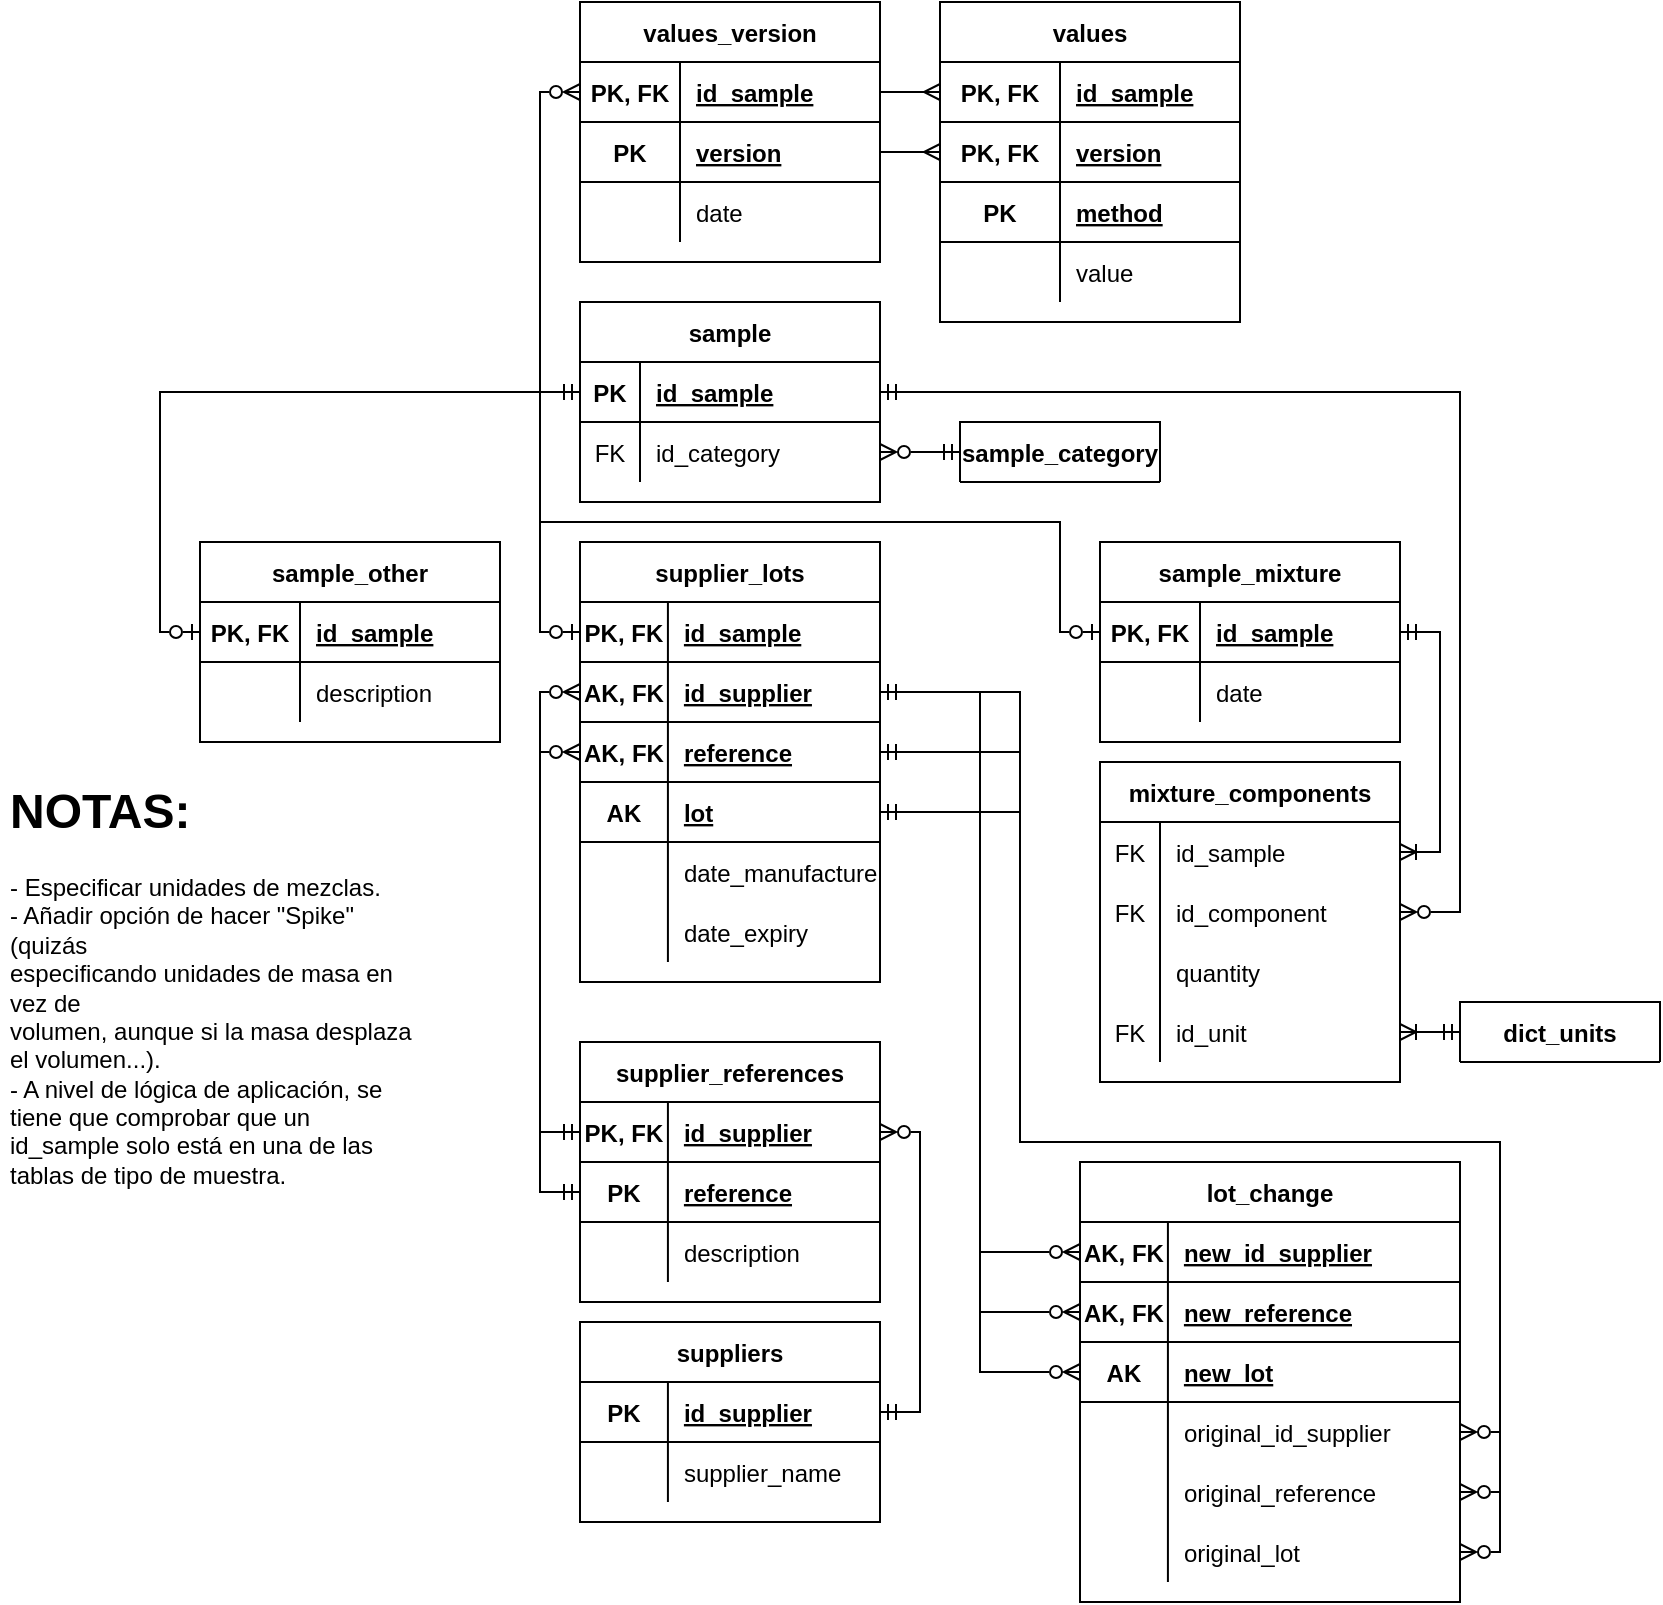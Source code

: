 <mxfile version="23.1.5" type="device">
  <diagram id="R2lEEEUBdFMjLlhIrx00" name="Page-1">
    <mxGraphModel dx="1434" dy="-362" grid="1" gridSize="10" guides="1" tooltips="1" connect="1" arrows="1" fold="1" page="1" pageScale="1" pageWidth="850" pageHeight="1100" math="0" shadow="0" extFonts="Permanent Marker^https://fonts.googleapis.com/css?family=Permanent+Marker">
      <root>
        <mxCell id="0" />
        <mxCell id="1" parent="0" />
        <mxCell id="YaKXgpYSfWObcAHLedQ9-287" value="sample" style="shape=table;startSize=30;container=1;collapsible=1;childLayout=tableLayout;fixedRows=1;rowLines=0;fontStyle=1;align=center;resizeLast=1;" parent="1" vertex="1">
          <mxGeometry x="310" y="1290" width="150" height="100" as="geometry" />
        </mxCell>
        <mxCell id="YaKXgpYSfWObcAHLedQ9-288" style="shape=partialRectangle;collapsible=0;dropTarget=0;pointerEvents=0;fillColor=none;points=[[0,0.5],[1,0.5]];portConstraint=eastwest;top=0;left=0;right=0;bottom=1;" parent="YaKXgpYSfWObcAHLedQ9-287" vertex="1">
          <mxGeometry y="30" width="150" height="30" as="geometry" />
        </mxCell>
        <mxCell id="YaKXgpYSfWObcAHLedQ9-289" value="PK" style="shape=partialRectangle;overflow=hidden;connectable=0;fillColor=none;top=0;left=0;bottom=0;right=0;fontStyle=1;" parent="YaKXgpYSfWObcAHLedQ9-288" vertex="1">
          <mxGeometry width="30" height="30" as="geometry">
            <mxRectangle width="30" height="30" as="alternateBounds" />
          </mxGeometry>
        </mxCell>
        <mxCell id="YaKXgpYSfWObcAHLedQ9-290" value="id_sample" style="shape=partialRectangle;overflow=hidden;connectable=0;fillColor=none;top=0;left=0;bottom=0;right=0;align=left;spacingLeft=6;fontStyle=5;" parent="YaKXgpYSfWObcAHLedQ9-288" vertex="1">
          <mxGeometry x="30" width="120" height="30" as="geometry">
            <mxRectangle width="120" height="30" as="alternateBounds" />
          </mxGeometry>
        </mxCell>
        <mxCell id="YaKXgpYSfWObcAHLedQ9-291" style="shape=partialRectangle;collapsible=0;dropTarget=0;pointerEvents=0;fillColor=none;points=[[0,0.5],[1,0.5]];portConstraint=eastwest;top=0;left=0;right=0;bottom=0;" parent="YaKXgpYSfWObcAHLedQ9-287" vertex="1">
          <mxGeometry y="60" width="150" height="30" as="geometry" />
        </mxCell>
        <mxCell id="YaKXgpYSfWObcAHLedQ9-292" value="FK" style="shape=partialRectangle;overflow=hidden;connectable=0;fillColor=none;top=0;left=0;bottom=0;right=0;" parent="YaKXgpYSfWObcAHLedQ9-291" vertex="1">
          <mxGeometry width="30" height="30" as="geometry">
            <mxRectangle width="30" height="30" as="alternateBounds" />
          </mxGeometry>
        </mxCell>
        <mxCell id="YaKXgpYSfWObcAHLedQ9-293" value="id_category" style="shape=partialRectangle;overflow=hidden;connectable=0;fillColor=none;top=0;left=0;bottom=0;right=0;align=left;spacingLeft=6;" parent="YaKXgpYSfWObcAHLedQ9-291" vertex="1">
          <mxGeometry x="30" width="120" height="30" as="geometry">
            <mxRectangle width="120" height="30" as="alternateBounds" />
          </mxGeometry>
        </mxCell>
        <mxCell id="YaKXgpYSfWObcAHLedQ9-294" value="supplier_lots" style="shape=table;startSize=30;container=1;collapsible=1;childLayout=tableLayout;fixedRows=1;rowLines=0;fontStyle=1;align=center;resizeLast=1;" parent="1" vertex="1">
          <mxGeometry x="310" y="1410" width="150" height="220" as="geometry" />
        </mxCell>
        <mxCell id="YaKXgpYSfWObcAHLedQ9-310" style="shape=partialRectangle;collapsible=0;dropTarget=0;pointerEvents=0;fillColor=none;points=[[0,0.5],[1,0.5]];portConstraint=eastwest;top=0;left=0;right=0;bottom=1;" parent="YaKXgpYSfWObcAHLedQ9-294" vertex="1">
          <mxGeometry y="30" width="150" height="30" as="geometry" />
        </mxCell>
        <mxCell id="YaKXgpYSfWObcAHLedQ9-311" value="PK, FK" style="shape=partialRectangle;overflow=hidden;connectable=0;fillColor=none;top=0;left=0;bottom=0;right=0;fontStyle=1;" parent="YaKXgpYSfWObcAHLedQ9-310" vertex="1">
          <mxGeometry width="43.958" height="30" as="geometry">
            <mxRectangle width="43.958" height="30" as="alternateBounds" />
          </mxGeometry>
        </mxCell>
        <mxCell id="YaKXgpYSfWObcAHLedQ9-312" value="id_sample" style="shape=partialRectangle;overflow=hidden;connectable=0;fillColor=none;top=0;left=0;bottom=0;right=0;align=left;spacingLeft=6;fontStyle=5;" parent="YaKXgpYSfWObcAHLedQ9-310" vertex="1">
          <mxGeometry x="43.958" width="106.042" height="30" as="geometry">
            <mxRectangle width="106.042" height="30" as="alternateBounds" />
          </mxGeometry>
        </mxCell>
        <mxCell id="YaKXgpYSfWObcAHLedQ9-295" style="shape=partialRectangle;collapsible=0;dropTarget=0;pointerEvents=0;fillColor=none;points=[[0,0.5],[1,0.5]];portConstraint=eastwest;top=0;left=0;right=0;bottom=1;" parent="YaKXgpYSfWObcAHLedQ9-294" vertex="1">
          <mxGeometry y="60" width="150" height="30" as="geometry" />
        </mxCell>
        <mxCell id="YaKXgpYSfWObcAHLedQ9-296" value="AK, FK" style="shape=partialRectangle;overflow=hidden;connectable=0;fillColor=none;top=0;left=0;bottom=0;right=0;fontStyle=1;" parent="YaKXgpYSfWObcAHLedQ9-295" vertex="1">
          <mxGeometry width="43.958" height="30" as="geometry">
            <mxRectangle width="43.958" height="30" as="alternateBounds" />
          </mxGeometry>
        </mxCell>
        <mxCell id="YaKXgpYSfWObcAHLedQ9-297" value="id_supplier" style="shape=partialRectangle;overflow=hidden;connectable=0;fillColor=none;top=0;left=0;bottom=0;right=0;align=left;spacingLeft=6;fontStyle=5;" parent="YaKXgpYSfWObcAHLedQ9-295" vertex="1">
          <mxGeometry x="43.958" width="106.042" height="30" as="geometry">
            <mxRectangle width="106.042" height="30" as="alternateBounds" />
          </mxGeometry>
        </mxCell>
        <mxCell id="YaKXgpYSfWObcAHLedQ9-298" value="" style="shape=partialRectangle;collapsible=0;dropTarget=0;pointerEvents=0;fillColor=none;points=[[0,0.5],[1,0.5]];portConstraint=eastwest;top=0;left=0;right=0;bottom=1;" parent="YaKXgpYSfWObcAHLedQ9-294" vertex="1">
          <mxGeometry y="90" width="150" height="30" as="geometry" />
        </mxCell>
        <mxCell id="YaKXgpYSfWObcAHLedQ9-299" value="AK, FK" style="shape=partialRectangle;overflow=hidden;connectable=0;fillColor=none;top=0;left=0;bottom=0;right=0;fontStyle=1;" parent="YaKXgpYSfWObcAHLedQ9-298" vertex="1">
          <mxGeometry width="43.958" height="30" as="geometry">
            <mxRectangle width="43.958" height="30" as="alternateBounds" />
          </mxGeometry>
        </mxCell>
        <mxCell id="YaKXgpYSfWObcAHLedQ9-300" value="reference" style="shape=partialRectangle;overflow=hidden;connectable=0;fillColor=none;top=0;left=0;bottom=0;right=0;align=left;spacingLeft=6;fontStyle=5;" parent="YaKXgpYSfWObcAHLedQ9-298" vertex="1">
          <mxGeometry x="43.958" width="106.042" height="30" as="geometry">
            <mxRectangle width="106.042" height="30" as="alternateBounds" />
          </mxGeometry>
        </mxCell>
        <mxCell id="YaKXgpYSfWObcAHLedQ9-301" style="shape=partialRectangle;collapsible=0;dropTarget=0;pointerEvents=0;fillColor=none;points=[[0,0.5],[1,0.5]];portConstraint=eastwest;top=0;left=0;right=0;bottom=1;" parent="YaKXgpYSfWObcAHLedQ9-294" vertex="1">
          <mxGeometry y="120" width="150" height="30" as="geometry" />
        </mxCell>
        <mxCell id="YaKXgpYSfWObcAHLedQ9-302" value="AK" style="shape=partialRectangle;overflow=hidden;connectable=0;fillColor=none;top=0;left=0;bottom=0;right=0;fontStyle=1;" parent="YaKXgpYSfWObcAHLedQ9-301" vertex="1">
          <mxGeometry width="43.958" height="30" as="geometry">
            <mxRectangle width="43.958" height="30" as="alternateBounds" />
          </mxGeometry>
        </mxCell>
        <mxCell id="YaKXgpYSfWObcAHLedQ9-303" value="lot" style="shape=partialRectangle;overflow=hidden;connectable=0;fillColor=none;top=0;left=0;bottom=0;right=0;align=left;spacingLeft=6;fontStyle=5;" parent="YaKXgpYSfWObcAHLedQ9-301" vertex="1">
          <mxGeometry x="43.958" width="106.042" height="30" as="geometry">
            <mxRectangle width="106.042" height="30" as="alternateBounds" />
          </mxGeometry>
        </mxCell>
        <mxCell id="YaKXgpYSfWObcAHLedQ9-304" value="" style="shape=partialRectangle;collapsible=0;dropTarget=0;pointerEvents=0;fillColor=none;points=[[0,0.5],[1,0.5]];portConstraint=eastwest;top=0;left=0;right=0;bottom=0;" parent="YaKXgpYSfWObcAHLedQ9-294" vertex="1">
          <mxGeometry y="150" width="150" height="30" as="geometry" />
        </mxCell>
        <mxCell id="YaKXgpYSfWObcAHLedQ9-305" value="" style="shape=partialRectangle;overflow=hidden;connectable=0;fillColor=none;top=0;left=0;bottom=0;right=0;" parent="YaKXgpYSfWObcAHLedQ9-304" vertex="1">
          <mxGeometry width="43.958" height="30" as="geometry">
            <mxRectangle width="43.958" height="30" as="alternateBounds" />
          </mxGeometry>
        </mxCell>
        <mxCell id="YaKXgpYSfWObcAHLedQ9-306" value="date_manufacture" style="shape=partialRectangle;overflow=hidden;connectable=0;fillColor=none;top=0;left=0;bottom=0;right=0;align=left;spacingLeft=6;" parent="YaKXgpYSfWObcAHLedQ9-304" vertex="1">
          <mxGeometry x="43.958" width="106.042" height="30" as="geometry">
            <mxRectangle width="106.042" height="30" as="alternateBounds" />
          </mxGeometry>
        </mxCell>
        <mxCell id="YaKXgpYSfWObcAHLedQ9-307" style="shape=partialRectangle;collapsible=0;dropTarget=0;pointerEvents=0;fillColor=none;points=[[0,0.5],[1,0.5]];portConstraint=eastwest;top=0;left=0;right=0;bottom=0;" parent="YaKXgpYSfWObcAHLedQ9-294" vertex="1">
          <mxGeometry y="180" width="150" height="30" as="geometry" />
        </mxCell>
        <mxCell id="YaKXgpYSfWObcAHLedQ9-308" style="shape=partialRectangle;overflow=hidden;connectable=0;fillColor=none;top=0;left=0;bottom=0;right=0;" parent="YaKXgpYSfWObcAHLedQ9-307" vertex="1">
          <mxGeometry width="43.958" height="30" as="geometry">
            <mxRectangle width="43.958" height="30" as="alternateBounds" />
          </mxGeometry>
        </mxCell>
        <mxCell id="YaKXgpYSfWObcAHLedQ9-309" value="date_expiry" style="shape=partialRectangle;overflow=hidden;connectable=0;fillColor=none;top=0;left=0;bottom=0;right=0;align=left;spacingLeft=6;" parent="YaKXgpYSfWObcAHLedQ9-307" vertex="1">
          <mxGeometry x="43.958" width="106.042" height="30" as="geometry">
            <mxRectangle width="106.042" height="30" as="alternateBounds" />
          </mxGeometry>
        </mxCell>
        <mxCell id="YaKXgpYSfWObcAHLedQ9-313" style="edgeStyle=orthogonalEdgeStyle;rounded=0;orthogonalLoop=1;jettySize=auto;html=1;exitX=0;exitY=0.5;exitDx=0;exitDy=0;entryX=0;entryY=0.5;entryDx=0;entryDy=0;endArrow=ERzeroToOne;endFill=0;startArrow=ERmandOne;startFill=0;" parent="1" source="YaKXgpYSfWObcAHLedQ9-288" target="YaKXgpYSfWObcAHLedQ9-310" edge="1">
          <mxGeometry relative="1" as="geometry" />
        </mxCell>
        <mxCell id="YaKXgpYSfWObcAHLedQ9-314" value="sample_mixture" style="shape=table;startSize=30;container=1;collapsible=1;childLayout=tableLayout;fixedRows=1;rowLines=0;fontStyle=1;align=center;resizeLast=1;" parent="1" vertex="1">
          <mxGeometry x="570" y="1410" width="150" height="100" as="geometry" />
        </mxCell>
        <mxCell id="YaKXgpYSfWObcAHLedQ9-315" style="shape=partialRectangle;collapsible=0;dropTarget=0;pointerEvents=0;fillColor=none;points=[[0,0.5],[1,0.5]];portConstraint=eastwest;top=0;left=0;right=0;bottom=1;" parent="YaKXgpYSfWObcAHLedQ9-314" vertex="1">
          <mxGeometry y="30" width="150" height="30" as="geometry" />
        </mxCell>
        <mxCell id="YaKXgpYSfWObcAHLedQ9-316" value="PK, FK" style="shape=partialRectangle;overflow=hidden;connectable=0;fillColor=none;top=0;left=0;bottom=0;right=0;fontStyle=1;" parent="YaKXgpYSfWObcAHLedQ9-315" vertex="1">
          <mxGeometry width="50" height="30" as="geometry">
            <mxRectangle width="50" height="30" as="alternateBounds" />
          </mxGeometry>
        </mxCell>
        <mxCell id="YaKXgpYSfWObcAHLedQ9-317" value="id_sample" style="shape=partialRectangle;overflow=hidden;connectable=0;fillColor=none;top=0;left=0;bottom=0;right=0;align=left;spacingLeft=6;fontStyle=5;" parent="YaKXgpYSfWObcAHLedQ9-315" vertex="1">
          <mxGeometry x="50" width="100" height="30" as="geometry">
            <mxRectangle width="100" height="30" as="alternateBounds" />
          </mxGeometry>
        </mxCell>
        <mxCell id="YaKXgpYSfWObcAHLedQ9-318" style="shape=partialRectangle;collapsible=0;dropTarget=0;pointerEvents=0;fillColor=none;points=[[0,0.5],[1,0.5]];portConstraint=eastwest;top=0;left=0;right=0;bottom=0;" parent="YaKXgpYSfWObcAHLedQ9-314" vertex="1">
          <mxGeometry y="60" width="150" height="30" as="geometry" />
        </mxCell>
        <mxCell id="YaKXgpYSfWObcAHLedQ9-319" style="shape=partialRectangle;overflow=hidden;connectable=0;fillColor=none;top=0;left=0;bottom=0;right=0;" parent="YaKXgpYSfWObcAHLedQ9-318" vertex="1">
          <mxGeometry width="50" height="30" as="geometry">
            <mxRectangle width="50" height="30" as="alternateBounds" />
          </mxGeometry>
        </mxCell>
        <mxCell id="YaKXgpYSfWObcAHLedQ9-320" value="date" style="shape=partialRectangle;overflow=hidden;connectable=0;fillColor=none;top=0;left=0;bottom=0;right=0;align=left;spacingLeft=6;" parent="YaKXgpYSfWObcAHLedQ9-318" vertex="1">
          <mxGeometry x="50" width="100" height="30" as="geometry">
            <mxRectangle width="100" height="30" as="alternateBounds" />
          </mxGeometry>
        </mxCell>
        <mxCell id="YaKXgpYSfWObcAHLedQ9-321" style="edgeStyle=orthogonalEdgeStyle;rounded=0;orthogonalLoop=1;jettySize=auto;html=1;exitX=0;exitY=0.5;exitDx=0;exitDy=0;entryX=0;entryY=0.5;entryDx=0;entryDy=0;endArrow=ERzeroToOne;endFill=0;startArrow=ERmandOne;startFill=0;" parent="1" source="YaKXgpYSfWObcAHLedQ9-288" target="YaKXgpYSfWObcAHLedQ9-315" edge="1">
          <mxGeometry relative="1" as="geometry">
            <mxPoint x="320" y="1345" as="sourcePoint" />
            <mxPoint x="320" y="1505" as="targetPoint" />
            <Array as="points">
              <mxPoint x="290" y="1335" />
              <mxPoint x="290" y="1400" />
              <mxPoint x="550" y="1400" />
              <mxPoint x="550" y="1455" />
            </Array>
          </mxGeometry>
        </mxCell>
        <mxCell id="YaKXgpYSfWObcAHLedQ9-322" value="mixture_components" style="shape=table;startSize=30;container=1;collapsible=1;childLayout=tableLayout;fixedRows=1;rowLines=0;fontStyle=1;align=center;resizeLast=1;" parent="1" vertex="1">
          <mxGeometry x="570" y="1520" width="150" height="160" as="geometry" />
        </mxCell>
        <mxCell id="YaKXgpYSfWObcAHLedQ9-329" style="shape=partialRectangle;collapsible=0;dropTarget=0;pointerEvents=0;fillColor=none;points=[[0,0.5],[1,0.5]];portConstraint=eastwest;top=0;left=0;right=0;bottom=0;" parent="YaKXgpYSfWObcAHLedQ9-322" vertex="1">
          <mxGeometry y="30" width="150" height="30" as="geometry" />
        </mxCell>
        <mxCell id="YaKXgpYSfWObcAHLedQ9-330" value="FK" style="shape=partialRectangle;overflow=hidden;connectable=0;fillColor=none;top=0;left=0;bottom=0;right=0;" parent="YaKXgpYSfWObcAHLedQ9-329" vertex="1">
          <mxGeometry width="30" height="30" as="geometry">
            <mxRectangle width="30" height="30" as="alternateBounds" />
          </mxGeometry>
        </mxCell>
        <mxCell id="YaKXgpYSfWObcAHLedQ9-331" value="id_sample" style="shape=partialRectangle;overflow=hidden;connectable=0;fillColor=none;top=0;left=0;bottom=0;right=0;align=left;spacingLeft=6;" parent="YaKXgpYSfWObcAHLedQ9-329" vertex="1">
          <mxGeometry x="30" width="120" height="30" as="geometry">
            <mxRectangle width="120" height="30" as="alternateBounds" />
          </mxGeometry>
        </mxCell>
        <mxCell id="YaKXgpYSfWObcAHLedQ9-326" style="shape=partialRectangle;collapsible=0;dropTarget=0;pointerEvents=0;fillColor=none;points=[[0,0.5],[1,0.5]];portConstraint=eastwest;top=0;left=0;right=0;bottom=0;" parent="YaKXgpYSfWObcAHLedQ9-322" vertex="1">
          <mxGeometry y="60" width="150" height="30" as="geometry" />
        </mxCell>
        <mxCell id="YaKXgpYSfWObcAHLedQ9-327" value="FK" style="shape=partialRectangle;overflow=hidden;connectable=0;fillColor=none;top=0;left=0;bottom=0;right=0;" parent="YaKXgpYSfWObcAHLedQ9-326" vertex="1">
          <mxGeometry width="30" height="30" as="geometry">
            <mxRectangle width="30" height="30" as="alternateBounds" />
          </mxGeometry>
        </mxCell>
        <mxCell id="YaKXgpYSfWObcAHLedQ9-328" value="id_component" style="shape=partialRectangle;overflow=hidden;connectable=0;fillColor=none;top=0;left=0;bottom=0;right=0;align=left;spacingLeft=6;" parent="YaKXgpYSfWObcAHLedQ9-326" vertex="1">
          <mxGeometry x="30" width="120" height="30" as="geometry">
            <mxRectangle width="120" height="30" as="alternateBounds" />
          </mxGeometry>
        </mxCell>
        <mxCell id="YaKXgpYSfWObcAHLedQ9-336" style="shape=partialRectangle;collapsible=0;dropTarget=0;pointerEvents=0;fillColor=none;points=[[0,0.5],[1,0.5]];portConstraint=eastwest;top=0;left=0;right=0;bottom=0;" parent="YaKXgpYSfWObcAHLedQ9-322" vertex="1">
          <mxGeometry y="90" width="150" height="30" as="geometry" />
        </mxCell>
        <mxCell id="YaKXgpYSfWObcAHLedQ9-337" style="shape=partialRectangle;overflow=hidden;connectable=0;fillColor=none;top=0;left=0;bottom=0;right=0;" parent="YaKXgpYSfWObcAHLedQ9-336" vertex="1">
          <mxGeometry width="30" height="30" as="geometry">
            <mxRectangle width="30" height="30" as="alternateBounds" />
          </mxGeometry>
        </mxCell>
        <mxCell id="YaKXgpYSfWObcAHLedQ9-338" value="quantity" style="shape=partialRectangle;overflow=hidden;connectable=0;fillColor=none;top=0;left=0;bottom=0;right=0;align=left;spacingLeft=6;" parent="YaKXgpYSfWObcAHLedQ9-336" vertex="1">
          <mxGeometry x="30" width="120" height="30" as="geometry">
            <mxRectangle width="120" height="30" as="alternateBounds" />
          </mxGeometry>
        </mxCell>
        <mxCell id="OQtxZ8kjXkehAy-goMJj-4" style="shape=partialRectangle;collapsible=0;dropTarget=0;pointerEvents=0;fillColor=none;points=[[0,0.5],[1,0.5]];portConstraint=eastwest;top=0;left=0;right=0;bottom=0;" parent="YaKXgpYSfWObcAHLedQ9-322" vertex="1">
          <mxGeometry y="120" width="150" height="30" as="geometry" />
        </mxCell>
        <mxCell id="OQtxZ8kjXkehAy-goMJj-5" value="FK" style="shape=partialRectangle;overflow=hidden;connectable=0;fillColor=none;top=0;left=0;bottom=0;right=0;" parent="OQtxZ8kjXkehAy-goMJj-4" vertex="1">
          <mxGeometry width="30" height="30" as="geometry">
            <mxRectangle width="30" height="30" as="alternateBounds" />
          </mxGeometry>
        </mxCell>
        <mxCell id="OQtxZ8kjXkehAy-goMJj-6" value="id_unit" style="shape=partialRectangle;overflow=hidden;connectable=0;fillColor=none;top=0;left=0;bottom=0;right=0;align=left;spacingLeft=6;" parent="OQtxZ8kjXkehAy-goMJj-4" vertex="1">
          <mxGeometry x="30" width="120" height="30" as="geometry">
            <mxRectangle width="120" height="30" as="alternateBounds" />
          </mxGeometry>
        </mxCell>
        <mxCell id="YaKXgpYSfWObcAHLedQ9-333" style="edgeStyle=orthogonalEdgeStyle;rounded=0;orthogonalLoop=1;jettySize=auto;html=1;exitX=1;exitY=0.5;exitDx=0;exitDy=0;entryX=0;entryY=0.5;entryDx=0;entryDy=0;" parent="1" source="YaKXgpYSfWObcAHLedQ9-315" edge="1">
          <mxGeometry relative="1" as="geometry" />
        </mxCell>
        <mxCell id="YaKXgpYSfWObcAHLedQ9-334" style="edgeStyle=orthogonalEdgeStyle;rounded=0;orthogonalLoop=1;jettySize=auto;html=1;exitX=1;exitY=0.5;exitDx=0;exitDy=0;endArrow=ERoneToMany;endFill=0;startArrow=ERmandOne;startFill=0;" parent="1" source="YaKXgpYSfWObcAHLedQ9-315" target="YaKXgpYSfWObcAHLedQ9-329" edge="1">
          <mxGeometry relative="1" as="geometry" />
        </mxCell>
        <mxCell id="YaKXgpYSfWObcAHLedQ9-335" style="edgeStyle=orthogonalEdgeStyle;rounded=0;orthogonalLoop=1;jettySize=auto;html=1;exitX=1;exitY=0.5;exitDx=0;exitDy=0;endArrow=ERzeroToMany;endFill=0;startArrow=ERmandOne;startFill=0;entryX=1;entryY=0.5;entryDx=0;entryDy=0;" parent="1" source="YaKXgpYSfWObcAHLedQ9-288" target="YaKXgpYSfWObcAHLedQ9-326" edge="1">
          <mxGeometry relative="1" as="geometry">
            <Array as="points">
              <mxPoint x="750" y="1335" />
              <mxPoint x="750" y="1595" />
            </Array>
            <mxPoint x="750" y="1630" as="targetPoint" />
          </mxGeometry>
        </mxCell>
        <mxCell id="YaKXgpYSfWObcAHLedQ9-339" value="sample_other" style="shape=table;startSize=30;container=1;collapsible=1;childLayout=tableLayout;fixedRows=1;rowLines=0;fontStyle=1;align=center;resizeLast=1;" parent="1" vertex="1">
          <mxGeometry x="120" y="1410" width="150" height="100" as="geometry" />
        </mxCell>
        <mxCell id="YaKXgpYSfWObcAHLedQ9-340" style="shape=partialRectangle;collapsible=0;dropTarget=0;pointerEvents=0;fillColor=none;points=[[0,0.5],[1,0.5]];portConstraint=eastwest;top=0;left=0;right=0;bottom=1;" parent="YaKXgpYSfWObcAHLedQ9-339" vertex="1">
          <mxGeometry y="30" width="150" height="30" as="geometry" />
        </mxCell>
        <mxCell id="YaKXgpYSfWObcAHLedQ9-341" value="PK, FK" style="shape=partialRectangle;overflow=hidden;connectable=0;fillColor=none;top=0;left=0;bottom=0;right=0;fontStyle=1;" parent="YaKXgpYSfWObcAHLedQ9-340" vertex="1">
          <mxGeometry width="50" height="30" as="geometry">
            <mxRectangle width="50" height="30" as="alternateBounds" />
          </mxGeometry>
        </mxCell>
        <mxCell id="YaKXgpYSfWObcAHLedQ9-342" value="id_sample" style="shape=partialRectangle;overflow=hidden;connectable=0;fillColor=none;top=0;left=0;bottom=0;right=0;align=left;spacingLeft=6;fontStyle=5;" parent="YaKXgpYSfWObcAHLedQ9-340" vertex="1">
          <mxGeometry x="50" width="100" height="30" as="geometry">
            <mxRectangle width="100" height="30" as="alternateBounds" />
          </mxGeometry>
        </mxCell>
        <mxCell id="YaKXgpYSfWObcAHLedQ9-343" style="shape=partialRectangle;collapsible=0;dropTarget=0;pointerEvents=0;fillColor=none;points=[[0,0.5],[1,0.5]];portConstraint=eastwest;top=0;left=0;right=0;bottom=0;" parent="YaKXgpYSfWObcAHLedQ9-339" vertex="1">
          <mxGeometry y="60" width="150" height="30" as="geometry" />
        </mxCell>
        <mxCell id="YaKXgpYSfWObcAHLedQ9-344" style="shape=partialRectangle;overflow=hidden;connectable=0;fillColor=none;top=0;left=0;bottom=0;right=0;" parent="YaKXgpYSfWObcAHLedQ9-343" vertex="1">
          <mxGeometry width="50" height="30" as="geometry">
            <mxRectangle width="50" height="30" as="alternateBounds" />
          </mxGeometry>
        </mxCell>
        <mxCell id="YaKXgpYSfWObcAHLedQ9-345" value="description" style="shape=partialRectangle;overflow=hidden;connectable=0;fillColor=none;top=0;left=0;bottom=0;right=0;align=left;spacingLeft=6;" parent="YaKXgpYSfWObcAHLedQ9-343" vertex="1">
          <mxGeometry x="50" width="100" height="30" as="geometry">
            <mxRectangle width="100" height="30" as="alternateBounds" />
          </mxGeometry>
        </mxCell>
        <mxCell id="YaKXgpYSfWObcAHLedQ9-346" style="edgeStyle=orthogonalEdgeStyle;rounded=0;orthogonalLoop=1;jettySize=auto;html=1;exitX=0;exitY=0.5;exitDx=0;exitDy=0;entryX=0;entryY=0.5;entryDx=0;entryDy=0;endArrow=ERzeroToOne;endFill=0;startArrow=ERmandOne;startFill=0;" parent="1" source="YaKXgpYSfWObcAHLedQ9-288" target="YaKXgpYSfWObcAHLedQ9-340" edge="1">
          <mxGeometry relative="1" as="geometry">
            <mxPoint x="320" y="1345" as="sourcePoint" />
            <mxPoint x="500" y="1445" as="targetPoint" />
            <Array as="points">
              <mxPoint x="100" y="1335" />
              <mxPoint x="100" y="1455" />
            </Array>
          </mxGeometry>
        </mxCell>
        <mxCell id="YaKXgpYSfWObcAHLedQ9-350" value="supplier_references" style="shape=table;startSize=30;container=1;collapsible=1;childLayout=tableLayout;fixedRows=1;rowLines=0;fontStyle=1;align=center;resizeLast=1;" parent="1" vertex="1">
          <mxGeometry x="310" y="1660" width="150" height="130" as="geometry" />
        </mxCell>
        <mxCell id="YaKXgpYSfWObcAHLedQ9-354" style="shape=partialRectangle;collapsible=0;dropTarget=0;pointerEvents=0;fillColor=none;points=[[0,0.5],[1,0.5]];portConstraint=eastwest;top=0;left=0;right=0;bottom=1;" parent="YaKXgpYSfWObcAHLedQ9-350" vertex="1">
          <mxGeometry y="30" width="150" height="30" as="geometry" />
        </mxCell>
        <mxCell id="YaKXgpYSfWObcAHLedQ9-355" value="PK, FK" style="shape=partialRectangle;overflow=hidden;connectable=0;fillColor=none;top=0;left=0;bottom=0;right=0;fontStyle=1;" parent="YaKXgpYSfWObcAHLedQ9-354" vertex="1">
          <mxGeometry width="43.958" height="30" as="geometry">
            <mxRectangle width="43.958" height="30" as="alternateBounds" />
          </mxGeometry>
        </mxCell>
        <mxCell id="YaKXgpYSfWObcAHLedQ9-356" value="id_supplier" style="shape=partialRectangle;overflow=hidden;connectable=0;fillColor=none;top=0;left=0;bottom=0;right=0;align=left;spacingLeft=6;fontStyle=5;" parent="YaKXgpYSfWObcAHLedQ9-354" vertex="1">
          <mxGeometry x="43.958" width="106.042" height="30" as="geometry">
            <mxRectangle width="106.042" height="30" as="alternateBounds" />
          </mxGeometry>
        </mxCell>
        <mxCell id="YaKXgpYSfWObcAHLedQ9-357" value="" style="shape=partialRectangle;collapsible=0;dropTarget=0;pointerEvents=0;fillColor=none;points=[[0,0.5],[1,0.5]];portConstraint=eastwest;top=0;left=0;right=0;bottom=1;" parent="YaKXgpYSfWObcAHLedQ9-350" vertex="1">
          <mxGeometry y="60" width="150" height="30" as="geometry" />
        </mxCell>
        <mxCell id="YaKXgpYSfWObcAHLedQ9-358" value="PK" style="shape=partialRectangle;overflow=hidden;connectable=0;fillColor=none;top=0;left=0;bottom=0;right=0;fontStyle=1;" parent="YaKXgpYSfWObcAHLedQ9-357" vertex="1">
          <mxGeometry width="43.958" height="30" as="geometry">
            <mxRectangle width="43.958" height="30" as="alternateBounds" />
          </mxGeometry>
        </mxCell>
        <mxCell id="YaKXgpYSfWObcAHLedQ9-359" value="reference" style="shape=partialRectangle;overflow=hidden;connectable=0;fillColor=none;top=0;left=0;bottom=0;right=0;align=left;spacingLeft=6;fontStyle=5;" parent="YaKXgpYSfWObcAHLedQ9-357" vertex="1">
          <mxGeometry x="43.958" width="106.042" height="30" as="geometry">
            <mxRectangle width="106.042" height="30" as="alternateBounds" />
          </mxGeometry>
        </mxCell>
        <mxCell id="YaKXgpYSfWObcAHLedQ9-363" value="" style="shape=partialRectangle;collapsible=0;dropTarget=0;pointerEvents=0;fillColor=none;points=[[0,0.5],[1,0.5]];portConstraint=eastwest;top=0;left=0;right=0;bottom=0;" parent="YaKXgpYSfWObcAHLedQ9-350" vertex="1">
          <mxGeometry y="90" width="150" height="30" as="geometry" />
        </mxCell>
        <mxCell id="YaKXgpYSfWObcAHLedQ9-364" value="" style="shape=partialRectangle;overflow=hidden;connectable=0;fillColor=none;top=0;left=0;bottom=0;right=0;" parent="YaKXgpYSfWObcAHLedQ9-363" vertex="1">
          <mxGeometry width="43.958" height="30" as="geometry">
            <mxRectangle width="43.958" height="30" as="alternateBounds" />
          </mxGeometry>
        </mxCell>
        <mxCell id="YaKXgpYSfWObcAHLedQ9-365" value="description" style="shape=partialRectangle;overflow=hidden;connectable=0;fillColor=none;top=0;left=0;bottom=0;right=0;align=left;spacingLeft=6;" parent="YaKXgpYSfWObcAHLedQ9-363" vertex="1">
          <mxGeometry x="43.958" width="106.042" height="30" as="geometry">
            <mxRectangle width="106.042" height="30" as="alternateBounds" />
          </mxGeometry>
        </mxCell>
        <mxCell id="YaKXgpYSfWObcAHLedQ9-369" style="edgeStyle=orthogonalEdgeStyle;rounded=0;orthogonalLoop=1;jettySize=auto;html=1;exitX=0;exitY=0.5;exitDx=0;exitDy=0;entryX=0;entryY=0.5;entryDx=0;entryDy=0;startArrow=ERmandOne;startFill=0;endArrow=ERzeroToMany;endFill=0;" parent="1" source="YaKXgpYSfWObcAHLedQ9-354" target="YaKXgpYSfWObcAHLedQ9-295" edge="1">
          <mxGeometry relative="1" as="geometry" />
        </mxCell>
        <mxCell id="YaKXgpYSfWObcAHLedQ9-370" style="edgeStyle=orthogonalEdgeStyle;rounded=0;orthogonalLoop=1;jettySize=auto;html=1;exitX=0;exitY=0.5;exitDx=0;exitDy=0;entryX=0;entryY=0.5;entryDx=0;entryDy=0;endArrow=ERzeroToMany;endFill=0;startArrow=ERmandOne;startFill=0;" parent="1" source="YaKXgpYSfWObcAHLedQ9-357" target="YaKXgpYSfWObcAHLedQ9-298" edge="1">
          <mxGeometry relative="1" as="geometry" />
        </mxCell>
        <mxCell id="YaKXgpYSfWObcAHLedQ9-371" value="suppliers" style="shape=table;startSize=30;container=1;collapsible=1;childLayout=tableLayout;fixedRows=1;rowLines=0;fontStyle=1;align=center;resizeLast=1;" parent="1" vertex="1">
          <mxGeometry x="310" y="1800" width="150" height="100" as="geometry" />
        </mxCell>
        <mxCell id="YaKXgpYSfWObcAHLedQ9-372" style="shape=partialRectangle;collapsible=0;dropTarget=0;pointerEvents=0;fillColor=none;points=[[0,0.5],[1,0.5]];portConstraint=eastwest;top=0;left=0;right=0;bottom=1;" parent="YaKXgpYSfWObcAHLedQ9-371" vertex="1">
          <mxGeometry y="30" width="150" height="30" as="geometry" />
        </mxCell>
        <mxCell id="YaKXgpYSfWObcAHLedQ9-373" value="PK" style="shape=partialRectangle;overflow=hidden;connectable=0;fillColor=none;top=0;left=0;bottom=0;right=0;fontStyle=1;" parent="YaKXgpYSfWObcAHLedQ9-372" vertex="1">
          <mxGeometry width="43.958" height="30" as="geometry">
            <mxRectangle width="43.958" height="30" as="alternateBounds" />
          </mxGeometry>
        </mxCell>
        <mxCell id="YaKXgpYSfWObcAHLedQ9-374" value="id_supplier" style="shape=partialRectangle;overflow=hidden;connectable=0;fillColor=none;top=0;left=0;bottom=0;right=0;align=left;spacingLeft=6;fontStyle=5;" parent="YaKXgpYSfWObcAHLedQ9-372" vertex="1">
          <mxGeometry x="43.958" width="106.042" height="30" as="geometry">
            <mxRectangle width="106.042" height="30" as="alternateBounds" />
          </mxGeometry>
        </mxCell>
        <mxCell id="YaKXgpYSfWObcAHLedQ9-378" value="" style="shape=partialRectangle;collapsible=0;dropTarget=0;pointerEvents=0;fillColor=none;points=[[0,0.5],[1,0.5]];portConstraint=eastwest;top=0;left=0;right=0;bottom=0;" parent="YaKXgpYSfWObcAHLedQ9-371" vertex="1">
          <mxGeometry y="60" width="150" height="30" as="geometry" />
        </mxCell>
        <mxCell id="YaKXgpYSfWObcAHLedQ9-379" value="" style="shape=partialRectangle;overflow=hidden;connectable=0;fillColor=none;top=0;left=0;bottom=0;right=0;" parent="YaKXgpYSfWObcAHLedQ9-378" vertex="1">
          <mxGeometry width="43.958" height="30" as="geometry">
            <mxRectangle width="43.958" height="30" as="alternateBounds" />
          </mxGeometry>
        </mxCell>
        <mxCell id="YaKXgpYSfWObcAHLedQ9-380" value="supplier_name" style="shape=partialRectangle;overflow=hidden;connectable=0;fillColor=none;top=0;left=0;bottom=0;right=0;align=left;spacingLeft=6;" parent="YaKXgpYSfWObcAHLedQ9-378" vertex="1">
          <mxGeometry x="43.958" width="106.042" height="30" as="geometry">
            <mxRectangle width="106.042" height="30" as="alternateBounds" />
          </mxGeometry>
        </mxCell>
        <mxCell id="YaKXgpYSfWObcAHLedQ9-381" style="edgeStyle=orthogonalEdgeStyle;rounded=0;orthogonalLoop=1;jettySize=auto;html=1;startArrow=ERmandOne;startFill=0;endArrow=ERzeroToMany;endFill=0;entryX=1;entryY=0.5;entryDx=0;entryDy=0;exitX=1;exitY=0.5;exitDx=0;exitDy=0;" parent="1" source="YaKXgpYSfWObcAHLedQ9-372" target="YaKXgpYSfWObcAHLedQ9-354" edge="1">
          <mxGeometry relative="1" as="geometry">
            <mxPoint x="480" y="1900" as="targetPoint" />
            <Array as="points">
              <mxPoint x="480" y="1845" />
              <mxPoint x="480" y="1705" />
            </Array>
          </mxGeometry>
        </mxCell>
        <mxCell id="YaKXgpYSfWObcAHLedQ9-382" value="sample_category" style="shape=table;startSize=30;container=1;collapsible=1;childLayout=tableLayout;fixedRows=1;rowLines=0;fontStyle=1;align=center;resizeLast=1;" parent="1" vertex="1" collapsed="1">
          <mxGeometry x="500" y="1350" width="100" height="30" as="geometry">
            <mxRectangle x="500" y="1350" width="150" height="100" as="alternateBounds" />
          </mxGeometry>
        </mxCell>
        <mxCell id="YaKXgpYSfWObcAHLedQ9-383" style="shape=partialRectangle;collapsible=0;dropTarget=0;pointerEvents=0;fillColor=none;points=[[0,0.5],[1,0.5]];portConstraint=eastwest;top=0;left=0;right=0;bottom=1;" parent="YaKXgpYSfWObcAHLedQ9-382" vertex="1">
          <mxGeometry y="30" width="150" height="30" as="geometry" />
        </mxCell>
        <mxCell id="YaKXgpYSfWObcAHLedQ9-384" value="PK" style="shape=partialRectangle;overflow=hidden;connectable=0;fillColor=none;top=0;left=0;bottom=0;right=0;fontStyle=1;" parent="YaKXgpYSfWObcAHLedQ9-383" vertex="1">
          <mxGeometry width="30" height="30" as="geometry">
            <mxRectangle width="30" height="30" as="alternateBounds" />
          </mxGeometry>
        </mxCell>
        <mxCell id="YaKXgpYSfWObcAHLedQ9-385" value="id_category" style="shape=partialRectangle;overflow=hidden;connectable=0;fillColor=none;top=0;left=0;bottom=0;right=0;align=left;spacingLeft=6;fontStyle=5;" parent="YaKXgpYSfWObcAHLedQ9-383" vertex="1">
          <mxGeometry x="30" width="120" height="30" as="geometry">
            <mxRectangle width="120" height="30" as="alternateBounds" />
          </mxGeometry>
        </mxCell>
        <mxCell id="YaKXgpYSfWObcAHLedQ9-386" style="shape=partialRectangle;collapsible=0;dropTarget=0;pointerEvents=0;fillColor=none;points=[[0,0.5],[1,0.5]];portConstraint=eastwest;top=0;left=0;right=0;bottom=0;" parent="YaKXgpYSfWObcAHLedQ9-382" vertex="1">
          <mxGeometry y="60" width="150" height="30" as="geometry" />
        </mxCell>
        <mxCell id="YaKXgpYSfWObcAHLedQ9-387" value="" style="shape=partialRectangle;overflow=hidden;connectable=0;fillColor=none;top=0;left=0;bottom=0;right=0;" parent="YaKXgpYSfWObcAHLedQ9-386" vertex="1">
          <mxGeometry width="30" height="30" as="geometry">
            <mxRectangle width="30" height="30" as="alternateBounds" />
          </mxGeometry>
        </mxCell>
        <mxCell id="YaKXgpYSfWObcAHLedQ9-388" value="category&#xa;(lot, mixture, other...) " style="shape=partialRectangle;overflow=hidden;connectable=0;fillColor=none;top=0;left=0;bottom=0;right=0;align=left;spacingLeft=6;" parent="YaKXgpYSfWObcAHLedQ9-386" vertex="1">
          <mxGeometry x="30" width="120" height="30" as="geometry">
            <mxRectangle width="120" height="30" as="alternateBounds" />
          </mxGeometry>
        </mxCell>
        <mxCell id="YaKXgpYSfWObcAHLedQ9-389" style="edgeStyle=orthogonalEdgeStyle;rounded=0;orthogonalLoop=1;jettySize=auto;html=1;exitX=0;exitY=0.5;exitDx=0;exitDy=0;entryX=1;entryY=0.5;entryDx=0;entryDy=0;startArrow=ERmandOne;startFill=0;endArrow=ERzeroToMany;endFill=0;" parent="1" source="YaKXgpYSfWObcAHLedQ9-383" target="YaKXgpYSfWObcAHLedQ9-291" edge="1">
          <mxGeometry relative="1" as="geometry" />
        </mxCell>
        <mxCell id="YaKXgpYSfWObcAHLedQ9-390" value="values_version" style="shape=table;startSize=30;container=1;collapsible=1;childLayout=tableLayout;fixedRows=1;rowLines=0;fontStyle=1;align=center;resizeLast=1;" parent="1" vertex="1">
          <mxGeometry x="310" y="1140" width="150" height="130" as="geometry" />
        </mxCell>
        <mxCell id="YaKXgpYSfWObcAHLedQ9-391" style="shape=partialRectangle;collapsible=0;dropTarget=0;pointerEvents=0;fillColor=none;points=[[0,0.5],[1,0.5]];portConstraint=eastwest;top=0;left=0;right=0;bottom=1;" parent="YaKXgpYSfWObcAHLedQ9-390" vertex="1">
          <mxGeometry y="30" width="150" height="30" as="geometry" />
        </mxCell>
        <mxCell id="YaKXgpYSfWObcAHLedQ9-392" value="PK, FK" style="shape=partialRectangle;overflow=hidden;connectable=0;fillColor=none;top=0;left=0;bottom=0;right=0;fontStyle=1;" parent="YaKXgpYSfWObcAHLedQ9-391" vertex="1">
          <mxGeometry width="50" height="30" as="geometry">
            <mxRectangle width="50" height="30" as="alternateBounds" />
          </mxGeometry>
        </mxCell>
        <mxCell id="YaKXgpYSfWObcAHLedQ9-393" value="id_sample" style="shape=partialRectangle;overflow=hidden;connectable=0;fillColor=none;top=0;left=0;bottom=0;right=0;align=left;spacingLeft=6;fontStyle=5;" parent="YaKXgpYSfWObcAHLedQ9-391" vertex="1">
          <mxGeometry x="50" width="100" height="30" as="geometry">
            <mxRectangle width="100" height="30" as="alternateBounds" />
          </mxGeometry>
        </mxCell>
        <mxCell id="YaKXgpYSfWObcAHLedQ9-394" style="shape=partialRectangle;collapsible=0;dropTarget=0;pointerEvents=0;fillColor=none;points=[[0,0.5],[1,0.5]];portConstraint=eastwest;top=0;left=0;right=0;bottom=1;" parent="YaKXgpYSfWObcAHLedQ9-390" vertex="1">
          <mxGeometry y="60" width="150" height="30" as="geometry" />
        </mxCell>
        <mxCell id="YaKXgpYSfWObcAHLedQ9-395" value="PK" style="shape=partialRectangle;overflow=hidden;connectable=0;fillColor=none;top=0;left=0;bottom=0;right=0;fontStyle=1;" parent="YaKXgpYSfWObcAHLedQ9-394" vertex="1">
          <mxGeometry width="50" height="30" as="geometry">
            <mxRectangle width="50" height="30" as="alternateBounds" />
          </mxGeometry>
        </mxCell>
        <mxCell id="YaKXgpYSfWObcAHLedQ9-396" value="version" style="shape=partialRectangle;overflow=hidden;connectable=0;fillColor=none;top=0;left=0;bottom=0;right=0;align=left;spacingLeft=6;fontStyle=5;" parent="YaKXgpYSfWObcAHLedQ9-394" vertex="1">
          <mxGeometry x="50" width="100" height="30" as="geometry">
            <mxRectangle width="100" height="30" as="alternateBounds" />
          </mxGeometry>
        </mxCell>
        <mxCell id="YaKXgpYSfWObcAHLedQ9-397" style="shape=partialRectangle;collapsible=0;dropTarget=0;pointerEvents=0;fillColor=none;points=[[0,0.5],[1,0.5]];portConstraint=eastwest;top=0;left=0;right=0;bottom=0;" parent="YaKXgpYSfWObcAHLedQ9-390" vertex="1">
          <mxGeometry y="90" width="150" height="30" as="geometry" />
        </mxCell>
        <mxCell id="YaKXgpYSfWObcAHLedQ9-398" style="shape=partialRectangle;overflow=hidden;connectable=0;fillColor=none;top=0;left=0;bottom=0;right=0;" parent="YaKXgpYSfWObcAHLedQ9-397" vertex="1">
          <mxGeometry width="50" height="30" as="geometry">
            <mxRectangle width="50" height="30" as="alternateBounds" />
          </mxGeometry>
        </mxCell>
        <mxCell id="YaKXgpYSfWObcAHLedQ9-399" value="date" style="shape=partialRectangle;overflow=hidden;connectable=0;fillColor=none;top=0;left=0;bottom=0;right=0;align=left;spacingLeft=6;" parent="YaKXgpYSfWObcAHLedQ9-397" vertex="1">
          <mxGeometry x="50" width="100" height="30" as="geometry">
            <mxRectangle width="100" height="30" as="alternateBounds" />
          </mxGeometry>
        </mxCell>
        <mxCell id="YaKXgpYSfWObcAHLedQ9-400" value="values" style="shape=table;startSize=30;container=1;collapsible=1;childLayout=tableLayout;fixedRows=1;rowLines=0;fontStyle=1;align=center;resizeLast=1;" parent="1" vertex="1">
          <mxGeometry x="490" y="1140" width="150" height="160" as="geometry" />
        </mxCell>
        <mxCell id="YaKXgpYSfWObcAHLedQ9-401" style="shape=partialRectangle;collapsible=0;dropTarget=0;pointerEvents=0;fillColor=none;points=[[0,0.5],[1,0.5]];portConstraint=eastwest;top=0;left=0;right=0;bottom=1;" parent="YaKXgpYSfWObcAHLedQ9-400" vertex="1">
          <mxGeometry y="30" width="150" height="30" as="geometry" />
        </mxCell>
        <mxCell id="YaKXgpYSfWObcAHLedQ9-402" value="PK, FK" style="shape=partialRectangle;overflow=hidden;connectable=0;fillColor=none;top=0;left=0;bottom=0;right=0;fontStyle=1;" parent="YaKXgpYSfWObcAHLedQ9-401" vertex="1">
          <mxGeometry width="60" height="30" as="geometry">
            <mxRectangle width="60" height="30" as="alternateBounds" />
          </mxGeometry>
        </mxCell>
        <mxCell id="YaKXgpYSfWObcAHLedQ9-403" value="id_sample" style="shape=partialRectangle;overflow=hidden;connectable=0;fillColor=none;top=0;left=0;bottom=0;right=0;align=left;spacingLeft=6;fontStyle=5;" parent="YaKXgpYSfWObcAHLedQ9-401" vertex="1">
          <mxGeometry x="60" width="90" height="30" as="geometry">
            <mxRectangle width="90" height="30" as="alternateBounds" />
          </mxGeometry>
        </mxCell>
        <mxCell id="YaKXgpYSfWObcAHLedQ9-404" style="shape=partialRectangle;collapsible=0;dropTarget=0;pointerEvents=0;fillColor=none;points=[[0,0.5],[1,0.5]];portConstraint=eastwest;top=0;left=0;right=0;bottom=1;" parent="YaKXgpYSfWObcAHLedQ9-400" vertex="1">
          <mxGeometry y="60" width="150" height="30" as="geometry" />
        </mxCell>
        <mxCell id="YaKXgpYSfWObcAHLedQ9-405" value="PK, FK" style="shape=partialRectangle;overflow=hidden;connectable=0;fillColor=none;top=0;left=0;bottom=0;right=0;fontStyle=1;" parent="YaKXgpYSfWObcAHLedQ9-404" vertex="1">
          <mxGeometry width="60" height="30" as="geometry">
            <mxRectangle width="60" height="30" as="alternateBounds" />
          </mxGeometry>
        </mxCell>
        <mxCell id="YaKXgpYSfWObcAHLedQ9-406" value="version" style="shape=partialRectangle;overflow=hidden;connectable=0;fillColor=none;top=0;left=0;bottom=0;right=0;align=left;spacingLeft=6;fontStyle=5;" parent="YaKXgpYSfWObcAHLedQ9-404" vertex="1">
          <mxGeometry x="60" width="90" height="30" as="geometry">
            <mxRectangle width="90" height="30" as="alternateBounds" />
          </mxGeometry>
        </mxCell>
        <mxCell id="YaKXgpYSfWObcAHLedQ9-407" style="shape=partialRectangle;collapsible=0;dropTarget=0;pointerEvents=0;fillColor=none;points=[[0,0.5],[1,0.5]];portConstraint=eastwest;top=0;left=0;right=0;bottom=1;" parent="YaKXgpYSfWObcAHLedQ9-400" vertex="1">
          <mxGeometry y="90" width="150" height="30" as="geometry" />
        </mxCell>
        <mxCell id="YaKXgpYSfWObcAHLedQ9-408" value="PK" style="shape=partialRectangle;overflow=hidden;connectable=0;fillColor=none;top=0;left=0;bottom=0;right=0;fontStyle=1;" parent="YaKXgpYSfWObcAHLedQ9-407" vertex="1">
          <mxGeometry width="60" height="30" as="geometry">
            <mxRectangle width="60" height="30" as="alternateBounds" />
          </mxGeometry>
        </mxCell>
        <mxCell id="YaKXgpYSfWObcAHLedQ9-409" value="method" style="shape=partialRectangle;overflow=hidden;connectable=0;fillColor=none;top=0;left=0;bottom=0;right=0;align=left;spacingLeft=6;fontStyle=5;" parent="YaKXgpYSfWObcAHLedQ9-407" vertex="1">
          <mxGeometry x="60" width="90" height="30" as="geometry">
            <mxRectangle width="90" height="30" as="alternateBounds" />
          </mxGeometry>
        </mxCell>
        <mxCell id="YaKXgpYSfWObcAHLedQ9-410" style="shape=partialRectangle;collapsible=0;dropTarget=0;pointerEvents=0;fillColor=none;points=[[0,0.5],[1,0.5]];portConstraint=eastwest;top=0;left=0;right=0;bottom=0;" parent="YaKXgpYSfWObcAHLedQ9-400" vertex="1">
          <mxGeometry y="120" width="150" height="30" as="geometry" />
        </mxCell>
        <mxCell id="YaKXgpYSfWObcAHLedQ9-411" style="shape=partialRectangle;overflow=hidden;connectable=0;fillColor=none;top=0;left=0;bottom=0;right=0;" parent="YaKXgpYSfWObcAHLedQ9-410" vertex="1">
          <mxGeometry width="60" height="30" as="geometry">
            <mxRectangle width="60" height="30" as="alternateBounds" />
          </mxGeometry>
        </mxCell>
        <mxCell id="YaKXgpYSfWObcAHLedQ9-412" value="value" style="shape=partialRectangle;overflow=hidden;connectable=0;fillColor=none;top=0;left=0;bottom=0;right=0;align=left;spacingLeft=6;" parent="YaKXgpYSfWObcAHLedQ9-410" vertex="1">
          <mxGeometry x="60" width="90" height="30" as="geometry">
            <mxRectangle width="90" height="30" as="alternateBounds" />
          </mxGeometry>
        </mxCell>
        <mxCell id="YaKXgpYSfWObcAHLedQ9-413" value="" style="edgeStyle=orthogonalEdgeStyle;endArrow=ERmany;startArrow=none;endFill=0;startFill=0;rounded=0;curved=0;" parent="1" source="YaKXgpYSfWObcAHLedQ9-391" target="YaKXgpYSfWObcAHLedQ9-401" edge="1">
          <mxGeometry width="100" height="100" relative="1" as="geometry">
            <mxPoint x="650" y="1205" as="sourcePoint" />
            <mxPoint x="610" y="1205" as="targetPoint" />
          </mxGeometry>
        </mxCell>
        <mxCell id="YaKXgpYSfWObcAHLedQ9-414" value="" style="edgeStyle=orthogonalEdgeStyle;endArrow=ERmany;startArrow=none;endFill=0;startFill=0;rounded=0;curved=0;" parent="1" source="YaKXgpYSfWObcAHLedQ9-394" target="YaKXgpYSfWObcAHLedQ9-404" edge="1">
          <mxGeometry width="100" height="100" relative="1" as="geometry">
            <mxPoint x="480" y="1205" as="sourcePoint" />
            <mxPoint x="440" y="1205" as="targetPoint" />
          </mxGeometry>
        </mxCell>
        <mxCell id="YaKXgpYSfWObcAHLedQ9-415" style="edgeStyle=orthogonalEdgeStyle;rounded=0;orthogonalLoop=1;jettySize=auto;html=1;exitX=0;exitY=0.5;exitDx=0;exitDy=0;endArrow=ERzeroToMany;endFill=0;entryX=0;entryY=0.5;entryDx=0;entryDy=0;" parent="1" source="YaKXgpYSfWObcAHLedQ9-288" target="YaKXgpYSfWObcAHLedQ9-391" edge="1">
          <mxGeometry relative="1" as="geometry">
            <Array as="points">
              <mxPoint x="290" y="1335" />
              <mxPoint x="290" y="1185" />
            </Array>
          </mxGeometry>
        </mxCell>
        <mxCell id="lwX7J6Ly3YBsjcsa1D8H-1" value="&lt;h1&gt;NOTAS:&lt;/h1&gt;&lt;div&gt;- Especificar unidades de mezclas.&lt;/div&gt;&lt;div&gt;- Añadir opción de hacer &quot;Spike&quot; (quizás&lt;/div&gt;&lt;div&gt;especificando unidades de masa en vez de&amp;nbsp;&lt;/div&gt;&lt;div&gt;volumen, aunque si la masa desplaza el volumen...).&lt;/div&gt;&lt;div&gt;- A nivel de lógica de aplicación, se tiene que comprobar que un id_sample solo está en una de las tablas de tipo de muestra.&lt;/div&gt;" style="text;html=1;spacing=5;spacingTop=-20;whiteSpace=wrap;overflow=hidden;rounded=0;" parent="1" vertex="1">
          <mxGeometry x="20" y="1525" width="210" height="245" as="geometry" />
        </mxCell>
        <mxCell id="OQtxZ8kjXkehAy-goMJj-20" value="dict_units" style="shape=table;startSize=30;container=1;collapsible=1;childLayout=tableLayout;fixedRows=1;rowLines=0;fontStyle=1;align=center;resizeLast=1;" parent="1" vertex="1" collapsed="1">
          <mxGeometry x="750" y="1640" width="100" height="30" as="geometry">
            <mxRectangle x="770" y="1580" width="150" height="100" as="alternateBounds" />
          </mxGeometry>
        </mxCell>
        <mxCell id="OQtxZ8kjXkehAy-goMJj-21" style="shape=partialRectangle;collapsible=0;dropTarget=0;pointerEvents=0;fillColor=none;points=[[0,0.5],[1,0.5]];portConstraint=eastwest;top=0;left=0;right=0;bottom=1;" parent="OQtxZ8kjXkehAy-goMJj-20" vertex="1">
          <mxGeometry y="30" width="150" height="30" as="geometry" />
        </mxCell>
        <mxCell id="OQtxZ8kjXkehAy-goMJj-22" value="PK" style="shape=partialRectangle;overflow=hidden;connectable=0;fillColor=none;top=0;left=0;bottom=0;right=0;fontStyle=1;" parent="OQtxZ8kjXkehAy-goMJj-21" vertex="1">
          <mxGeometry width="50" height="30" as="geometry">
            <mxRectangle width="50" height="30" as="alternateBounds" />
          </mxGeometry>
        </mxCell>
        <mxCell id="OQtxZ8kjXkehAy-goMJj-23" value="id_unit" style="shape=partialRectangle;overflow=hidden;connectable=0;fillColor=none;top=0;left=0;bottom=0;right=0;align=left;spacingLeft=6;fontStyle=5;" parent="OQtxZ8kjXkehAy-goMJj-21" vertex="1">
          <mxGeometry x="50" width="100" height="30" as="geometry">
            <mxRectangle width="100" height="30" as="alternateBounds" />
          </mxGeometry>
        </mxCell>
        <mxCell id="OQtxZ8kjXkehAy-goMJj-24" style="shape=partialRectangle;collapsible=0;dropTarget=0;pointerEvents=0;fillColor=none;points=[[0,0.5],[1,0.5]];portConstraint=eastwest;top=0;left=0;right=0;bottom=0;" parent="OQtxZ8kjXkehAy-goMJj-20" vertex="1">
          <mxGeometry y="60" width="150" height="30" as="geometry" />
        </mxCell>
        <mxCell id="OQtxZ8kjXkehAy-goMJj-25" style="shape=partialRectangle;overflow=hidden;connectable=0;fillColor=none;top=0;left=0;bottom=0;right=0;" parent="OQtxZ8kjXkehAy-goMJj-24" vertex="1">
          <mxGeometry width="50" height="30" as="geometry">
            <mxRectangle width="50" height="30" as="alternateBounds" />
          </mxGeometry>
        </mxCell>
        <mxCell id="OQtxZ8kjXkehAy-goMJj-26" value="unit" style="shape=partialRectangle;overflow=hidden;connectable=0;fillColor=none;top=0;left=0;bottom=0;right=0;align=left;spacingLeft=6;" parent="OQtxZ8kjXkehAy-goMJj-24" vertex="1">
          <mxGeometry x="50" width="100" height="30" as="geometry">
            <mxRectangle width="100" height="30" as="alternateBounds" />
          </mxGeometry>
        </mxCell>
        <mxCell id="OQtxZ8kjXkehAy-goMJj-27" style="edgeStyle=orthogonalEdgeStyle;rounded=0;orthogonalLoop=1;jettySize=auto;html=1;exitX=0;exitY=0.5;exitDx=0;exitDy=0;endArrow=ERoneToMany;endFill=0;startArrow=ERmandOne;startFill=0;entryX=1;entryY=0.5;entryDx=0;entryDy=0;" parent="1" source="OQtxZ8kjXkehAy-goMJj-21" target="OQtxZ8kjXkehAy-goMJj-4" edge="1">
          <mxGeometry relative="1" as="geometry">
            <mxPoint x="730" y="1465" as="sourcePoint" />
            <mxPoint x="730" y="1575" as="targetPoint" />
          </mxGeometry>
        </mxCell>
        <mxCell id="jIzLXcqT3W5AIyZyZzU4-1" value="lot_change" style="shape=table;startSize=30;container=1;collapsible=1;childLayout=tableLayout;fixedRows=1;rowLines=0;fontStyle=1;align=center;resizeLast=1;" parent="1" vertex="1">
          <mxGeometry x="560" y="1720" width="190.0" height="220" as="geometry" />
        </mxCell>
        <mxCell id="jIzLXcqT3W5AIyZyZzU4-5" style="shape=partialRectangle;collapsible=0;dropTarget=0;pointerEvents=0;fillColor=none;points=[[0,0.5],[1,0.5]];portConstraint=eastwest;top=0;left=0;right=0;bottom=1;" parent="jIzLXcqT3W5AIyZyZzU4-1" vertex="1">
          <mxGeometry y="30" width="190.0" height="30" as="geometry" />
        </mxCell>
        <mxCell id="jIzLXcqT3W5AIyZyZzU4-6" value="AK, FK" style="shape=partialRectangle;overflow=hidden;connectable=0;fillColor=none;top=0;left=0;bottom=0;right=0;fontStyle=1;" parent="jIzLXcqT3W5AIyZyZzU4-5" vertex="1">
          <mxGeometry width="43.958" height="30" as="geometry">
            <mxRectangle width="43.958" height="30" as="alternateBounds" />
          </mxGeometry>
        </mxCell>
        <mxCell id="jIzLXcqT3W5AIyZyZzU4-7" value="new_id_supplier" style="shape=partialRectangle;overflow=hidden;connectable=0;fillColor=none;top=0;left=0;bottom=0;right=0;align=left;spacingLeft=6;fontStyle=5;" parent="jIzLXcqT3W5AIyZyZzU4-5" vertex="1">
          <mxGeometry x="43.958" width="146.042" height="30" as="geometry">
            <mxRectangle width="146.042" height="30" as="alternateBounds" />
          </mxGeometry>
        </mxCell>
        <mxCell id="jIzLXcqT3W5AIyZyZzU4-8" value="" style="shape=partialRectangle;collapsible=0;dropTarget=0;pointerEvents=0;fillColor=none;points=[[0,0.5],[1,0.5]];portConstraint=eastwest;top=0;left=0;right=0;bottom=1;" parent="jIzLXcqT3W5AIyZyZzU4-1" vertex="1">
          <mxGeometry y="60" width="190.0" height="30" as="geometry" />
        </mxCell>
        <mxCell id="jIzLXcqT3W5AIyZyZzU4-9" value="AK, FK" style="shape=partialRectangle;overflow=hidden;connectable=0;fillColor=none;top=0;left=0;bottom=0;right=0;fontStyle=1;" parent="jIzLXcqT3W5AIyZyZzU4-8" vertex="1">
          <mxGeometry width="43.958" height="30" as="geometry">
            <mxRectangle width="43.958" height="30" as="alternateBounds" />
          </mxGeometry>
        </mxCell>
        <mxCell id="jIzLXcqT3W5AIyZyZzU4-10" value="new_reference" style="shape=partialRectangle;overflow=hidden;connectable=0;fillColor=none;top=0;left=0;bottom=0;right=0;align=left;spacingLeft=6;fontStyle=5;" parent="jIzLXcqT3W5AIyZyZzU4-8" vertex="1">
          <mxGeometry x="43.958" width="146.042" height="30" as="geometry">
            <mxRectangle width="146.042" height="30" as="alternateBounds" />
          </mxGeometry>
        </mxCell>
        <mxCell id="jIzLXcqT3W5AIyZyZzU4-11" style="shape=partialRectangle;collapsible=0;dropTarget=0;pointerEvents=0;fillColor=none;points=[[0,0.5],[1,0.5]];portConstraint=eastwest;top=0;left=0;right=0;bottom=1;" parent="jIzLXcqT3W5AIyZyZzU4-1" vertex="1">
          <mxGeometry y="90" width="190.0" height="30" as="geometry" />
        </mxCell>
        <mxCell id="jIzLXcqT3W5AIyZyZzU4-12" value="AK" style="shape=partialRectangle;overflow=hidden;connectable=0;fillColor=none;top=0;left=0;bottom=0;right=0;fontStyle=1;" parent="jIzLXcqT3W5AIyZyZzU4-11" vertex="1">
          <mxGeometry width="43.958" height="30" as="geometry">
            <mxRectangle width="43.958" height="30" as="alternateBounds" />
          </mxGeometry>
        </mxCell>
        <mxCell id="jIzLXcqT3W5AIyZyZzU4-13" value="new_lot" style="shape=partialRectangle;overflow=hidden;connectable=0;fillColor=none;top=0;left=0;bottom=0;right=0;align=left;spacingLeft=6;fontStyle=5;" parent="jIzLXcqT3W5AIyZyZzU4-11" vertex="1">
          <mxGeometry x="43.958" width="146.042" height="30" as="geometry">
            <mxRectangle width="146.042" height="30" as="alternateBounds" />
          </mxGeometry>
        </mxCell>
        <mxCell id="jIzLXcqT3W5AIyZyZzU4-14" value="" style="shape=partialRectangle;collapsible=0;dropTarget=0;pointerEvents=0;fillColor=none;points=[[0,0.5],[1,0.5]];portConstraint=eastwest;top=0;left=0;right=0;bottom=0;" parent="jIzLXcqT3W5AIyZyZzU4-1" vertex="1">
          <mxGeometry y="120" width="190.0" height="30" as="geometry" />
        </mxCell>
        <mxCell id="jIzLXcqT3W5AIyZyZzU4-15" value="" style="shape=partialRectangle;overflow=hidden;connectable=0;fillColor=none;top=0;left=0;bottom=0;right=0;" parent="jIzLXcqT3W5AIyZyZzU4-14" vertex="1">
          <mxGeometry width="43.958" height="30" as="geometry">
            <mxRectangle width="43.958" height="30" as="alternateBounds" />
          </mxGeometry>
        </mxCell>
        <mxCell id="jIzLXcqT3W5AIyZyZzU4-16" value="original_id_supplier" style="shape=partialRectangle;overflow=hidden;connectable=0;fillColor=none;top=0;left=0;bottom=0;right=0;align=left;spacingLeft=6;" parent="jIzLXcqT3W5AIyZyZzU4-14" vertex="1">
          <mxGeometry x="43.958" width="146.042" height="30" as="geometry">
            <mxRectangle width="146.042" height="30" as="alternateBounds" />
          </mxGeometry>
        </mxCell>
        <mxCell id="jIzLXcqT3W5AIyZyZzU4-32" value="" style="shape=partialRectangle;collapsible=0;dropTarget=0;pointerEvents=0;fillColor=none;points=[[0,0.5],[1,0.5]];portConstraint=eastwest;top=0;left=0;right=0;bottom=0;" parent="jIzLXcqT3W5AIyZyZzU4-1" vertex="1">
          <mxGeometry y="150" width="190.0" height="30" as="geometry" />
        </mxCell>
        <mxCell id="jIzLXcqT3W5AIyZyZzU4-33" value="" style="shape=partialRectangle;overflow=hidden;connectable=0;fillColor=none;top=0;left=0;bottom=0;right=0;" parent="jIzLXcqT3W5AIyZyZzU4-32" vertex="1">
          <mxGeometry width="43.958" height="30" as="geometry">
            <mxRectangle width="43.958" height="30" as="alternateBounds" />
          </mxGeometry>
        </mxCell>
        <mxCell id="jIzLXcqT3W5AIyZyZzU4-34" value="original_reference" style="shape=partialRectangle;overflow=hidden;connectable=0;fillColor=none;top=0;left=0;bottom=0;right=0;align=left;spacingLeft=6;" parent="jIzLXcqT3W5AIyZyZzU4-32" vertex="1">
          <mxGeometry x="43.958" width="146.042" height="30" as="geometry">
            <mxRectangle width="146.042" height="30" as="alternateBounds" />
          </mxGeometry>
        </mxCell>
        <mxCell id="jIzLXcqT3W5AIyZyZzU4-17" style="shape=partialRectangle;collapsible=0;dropTarget=0;pointerEvents=0;fillColor=none;points=[[0,0.5],[1,0.5]];portConstraint=eastwest;top=0;left=0;right=0;bottom=0;" parent="jIzLXcqT3W5AIyZyZzU4-1" vertex="1">
          <mxGeometry y="180" width="190.0" height="30" as="geometry" />
        </mxCell>
        <mxCell id="jIzLXcqT3W5AIyZyZzU4-18" style="shape=partialRectangle;overflow=hidden;connectable=0;fillColor=none;top=0;left=0;bottom=0;right=0;" parent="jIzLXcqT3W5AIyZyZzU4-17" vertex="1">
          <mxGeometry width="43.958" height="30" as="geometry">
            <mxRectangle width="43.958" height="30" as="alternateBounds" />
          </mxGeometry>
        </mxCell>
        <mxCell id="jIzLXcqT3W5AIyZyZzU4-19" value="original_lot" style="shape=partialRectangle;overflow=hidden;connectable=0;fillColor=none;top=0;left=0;bottom=0;right=0;align=left;spacingLeft=6;" parent="jIzLXcqT3W5AIyZyZzU4-17" vertex="1">
          <mxGeometry x="43.958" width="146.042" height="30" as="geometry">
            <mxRectangle width="146.042" height="30" as="alternateBounds" />
          </mxGeometry>
        </mxCell>
        <mxCell id="jIzLXcqT3W5AIyZyZzU4-38" style="edgeStyle=orthogonalEdgeStyle;rounded=0;orthogonalLoop=1;jettySize=auto;html=1;endArrow=ERzeroToMany;endFill=0;startArrow=ERmandOne;startFill=0;entryX=0;entryY=0.5;entryDx=0;entryDy=0;exitX=1;exitY=0.5;exitDx=0;exitDy=0;" parent="1" source="YaKXgpYSfWObcAHLedQ9-295" target="jIzLXcqT3W5AIyZyZzU4-5" edge="1">
          <mxGeometry relative="1" as="geometry">
            <mxPoint x="500" y="1450" as="sourcePoint" />
            <mxPoint x="540" y="1710" as="targetPoint" />
          </mxGeometry>
        </mxCell>
        <mxCell id="jIzLXcqT3W5AIyZyZzU4-40" style="edgeStyle=orthogonalEdgeStyle;rounded=0;orthogonalLoop=1;jettySize=auto;html=1;exitX=1;exitY=0.5;exitDx=0;exitDy=0;endArrow=ERzeroToMany;endFill=0;startArrow=ERmandOne;startFill=0;entryX=0;entryY=0.5;entryDx=0;entryDy=0;" parent="1" source="YaKXgpYSfWObcAHLedQ9-298" target="jIzLXcqT3W5AIyZyZzU4-8" edge="1">
          <mxGeometry relative="1" as="geometry">
            <mxPoint x="470" y="1465" as="sourcePoint" />
            <mxPoint x="570" y="1805" as="targetPoint" />
          </mxGeometry>
        </mxCell>
        <mxCell id="jIzLXcqT3W5AIyZyZzU4-41" style="edgeStyle=orthogonalEdgeStyle;rounded=0;orthogonalLoop=1;jettySize=auto;html=1;exitX=1;exitY=0.5;exitDx=0;exitDy=0;endArrow=ERzeroToMany;endFill=0;startArrow=ERmandOne;startFill=0;entryX=0;entryY=0.5;entryDx=0;entryDy=0;" parent="1" source="YaKXgpYSfWObcAHLedQ9-301" target="jIzLXcqT3W5AIyZyZzU4-11" edge="1">
          <mxGeometry relative="1" as="geometry">
            <mxPoint x="480" y="1475" as="sourcePoint" />
            <mxPoint x="580" y="1815" as="targetPoint" />
          </mxGeometry>
        </mxCell>
        <mxCell id="jIzLXcqT3W5AIyZyZzU4-42" style="edgeStyle=orthogonalEdgeStyle;rounded=0;orthogonalLoop=1;jettySize=auto;html=1;endArrow=ERzeroToMany;endFill=0;startArrow=ERmandOne;startFill=0;entryX=1;entryY=0.5;entryDx=0;entryDy=0;exitX=1;exitY=0.5;exitDx=0;exitDy=0;" parent="1" source="YaKXgpYSfWObcAHLedQ9-295" target="jIzLXcqT3W5AIyZyZzU4-14" edge="1">
          <mxGeometry relative="1" as="geometry">
            <mxPoint x="490" y="1580" as="sourcePoint" />
            <mxPoint x="570" y="1865" as="targetPoint" />
            <Array as="points">
              <mxPoint x="530" y="1485" />
              <mxPoint x="530" y="1710" />
              <mxPoint x="770" y="1710" />
              <mxPoint x="770" y="1855" />
            </Array>
          </mxGeometry>
        </mxCell>
        <mxCell id="jIzLXcqT3W5AIyZyZzU4-43" style="edgeStyle=orthogonalEdgeStyle;rounded=0;orthogonalLoop=1;jettySize=auto;html=1;exitX=1;exitY=0.5;exitDx=0;exitDy=0;endArrow=ERzeroToMany;endFill=0;startArrow=ERmandOne;startFill=0;entryX=1;entryY=0.5;entryDx=0;entryDy=0;" parent="1" source="YaKXgpYSfWObcAHLedQ9-298" target="jIzLXcqT3W5AIyZyZzU4-32" edge="1">
          <mxGeometry relative="1" as="geometry">
            <mxPoint x="470" y="1525" as="sourcePoint" />
            <mxPoint x="760" y="1895" as="targetPoint" />
            <Array as="points">
              <mxPoint x="530" y="1515" />
              <mxPoint x="530" y="1710" />
              <mxPoint x="770" y="1710" />
              <mxPoint x="770" y="1885" />
            </Array>
          </mxGeometry>
        </mxCell>
        <mxCell id="jIzLXcqT3W5AIyZyZzU4-44" style="edgeStyle=orthogonalEdgeStyle;rounded=0;orthogonalLoop=1;jettySize=auto;html=1;endArrow=ERzeroToMany;endFill=0;startArrow=ERmandOne;startFill=0;entryX=1;entryY=0.5;entryDx=0;entryDy=0;exitX=1;exitY=0.5;exitDx=0;exitDy=0;" parent="1" source="YaKXgpYSfWObcAHLedQ9-301" target="jIzLXcqT3W5AIyZyZzU4-17" edge="1">
          <mxGeometry relative="1" as="geometry">
            <mxPoint x="500" y="1500" as="sourcePoint" />
            <mxPoint x="570" y="1805" as="targetPoint" />
            <Array as="points">
              <mxPoint x="530" y="1545" />
              <mxPoint x="530" y="1710" />
              <mxPoint x="770" y="1710" />
              <mxPoint x="770" y="1915" />
            </Array>
          </mxGeometry>
        </mxCell>
      </root>
    </mxGraphModel>
  </diagram>
</mxfile>
